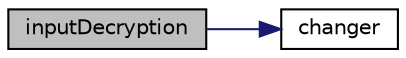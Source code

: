 digraph "inputDecryption"
{
  edge [fontname="Helvetica",fontsize="10",labelfontname="Helvetica",labelfontsize="10"];
  node [fontname="Helvetica",fontsize="10",shape=record];
  rankdir="LR";
  Node1 [label="inputDecryption",height=0.2,width=0.4,color="black", fillcolor="grey75", style="filled", fontcolor="black"];
  Node1 -> Node2 [color="midnightblue",fontsize="10",style="solid",fontname="Helvetica"];
  Node2 [label="changer",height=0.2,width=0.4,color="black", fillcolor="white", style="filled",URL="$_project__1_8cpp.html#a595770dfbf6c45efbd5826f566c23164"];
}
